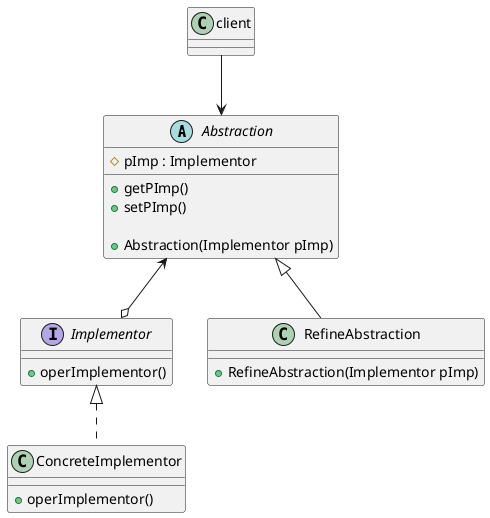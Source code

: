 @startuml

abstract class Abstraction {

    # pImp : Implementor

    + getPImp()
    + setPImp()

    + Abstraction(Implementor pImp)

}

interface Implementor {

    + operImplementor()

}

class RefineAbstraction {

    + RefineAbstraction(Implementor pImp)

}

class ConcreteImplementor {
    + operImplementor()
}

class client {
}

client --> Abstraction

Abstraction <--o Implementor

Implementor <|.. ConcreteImplementor

Abstraction <|-- RefineAbstraction

@enduml